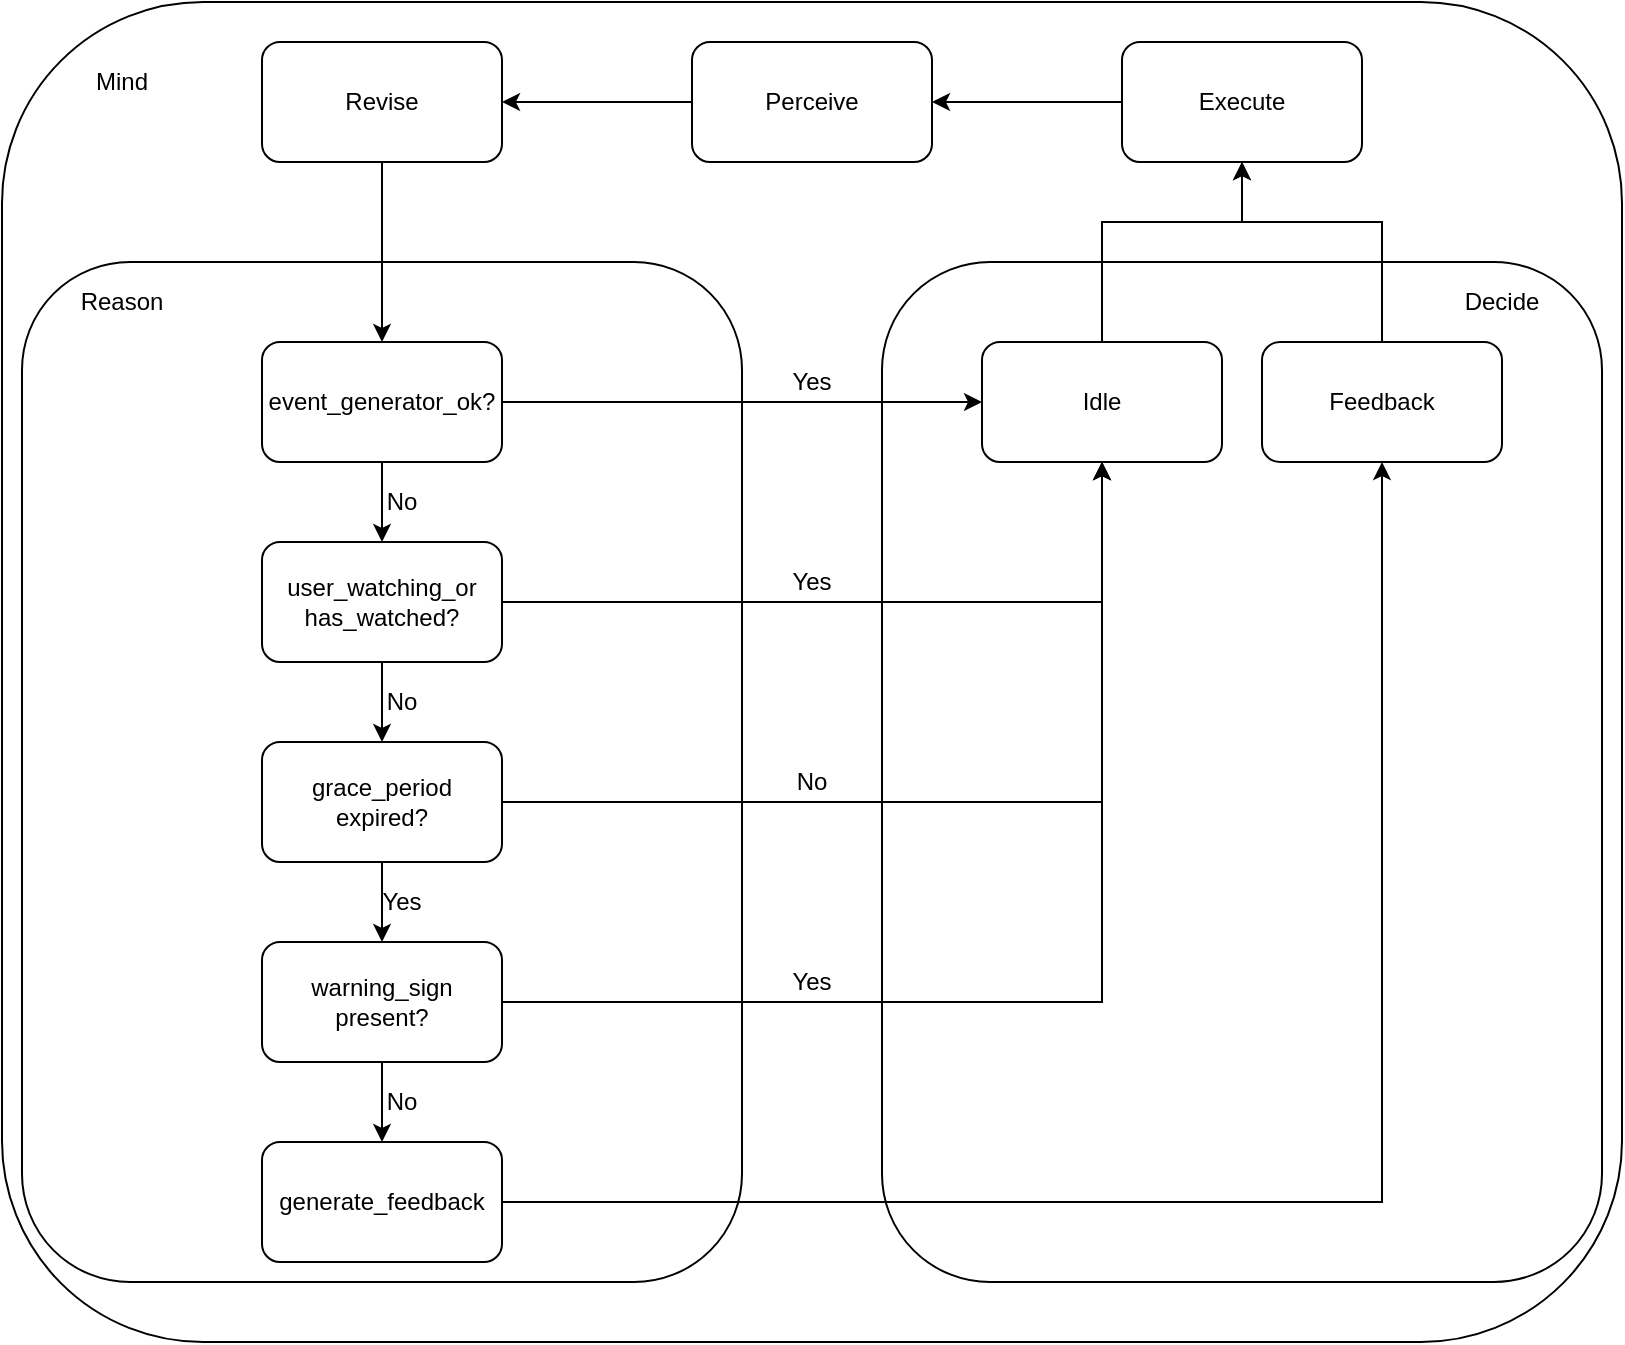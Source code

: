 <mxfile version="13.1.11" type="device"><diagram id="YQTzZabAiUu1jbDtGY-p" name="Page-1"><mxGraphModel dx="1262" dy="691" grid="1" gridSize="10" guides="1" tooltips="1" connect="1" arrows="1" fold="1" page="1" pageScale="1" pageWidth="850" pageHeight="1100" math="0" shadow="0"><root><mxCell id="0"/><mxCell id="1" parent="0"/><mxCell id="m0kbYtH5tsKLkcrZp0T1-40" value="" style="rounded=1;whiteSpace=wrap;html=1;fillColor=none;" vertex="1" parent="1"><mxGeometry x="20" y="10" width="810" height="670" as="geometry"/></mxCell><mxCell id="m0kbYtH5tsKLkcrZp0T1-1" value="" style="rounded=1;whiteSpace=wrap;html=1;fillColor=none;" vertex="1" parent="1"><mxGeometry x="30" y="140" width="360" height="510" as="geometry"/></mxCell><mxCell id="m0kbYtH5tsKLkcrZp0T1-2" value="" style="rounded=1;whiteSpace=wrap;html=1;fillColor=none;" vertex="1" parent="1"><mxGeometry x="460" y="140" width="360" height="510" as="geometry"/></mxCell><mxCell id="m0kbYtH5tsKLkcrZp0T1-14" style="edgeStyle=orthogonalEdgeStyle;rounded=0;orthogonalLoop=1;jettySize=auto;html=1;exitX=0.5;exitY=1;exitDx=0;exitDy=0;" edge="1" parent="1" source="m0kbYtH5tsKLkcrZp0T1-3" target="m0kbYtH5tsKLkcrZp0T1-4"><mxGeometry relative="1" as="geometry"/></mxCell><mxCell id="m0kbYtH5tsKLkcrZp0T1-3" value="Revise" style="rounded=1;whiteSpace=wrap;html=1;fillColor=none;" vertex="1" parent="1"><mxGeometry x="150" y="30" width="120" height="60" as="geometry"/></mxCell><mxCell id="m0kbYtH5tsKLkcrZp0T1-9" style="edgeStyle=orthogonalEdgeStyle;rounded=0;orthogonalLoop=1;jettySize=auto;html=1;exitX=1;exitY=0.5;exitDx=0;exitDy=0;entryX=0;entryY=0.5;entryDx=0;entryDy=0;" edge="1" parent="1" source="m0kbYtH5tsKLkcrZp0T1-4" target="m0kbYtH5tsKLkcrZp0T1-5"><mxGeometry relative="1" as="geometry"/></mxCell><mxCell id="m0kbYtH5tsKLkcrZp0T1-13" style="edgeStyle=orthogonalEdgeStyle;rounded=0;orthogonalLoop=1;jettySize=auto;html=1;exitX=0.5;exitY=1;exitDx=0;exitDy=0;entryX=0.5;entryY=0;entryDx=0;entryDy=0;" edge="1" parent="1" source="m0kbYtH5tsKLkcrZp0T1-4" target="m0kbYtH5tsKLkcrZp0T1-6"><mxGeometry relative="1" as="geometry"/></mxCell><mxCell id="m0kbYtH5tsKLkcrZp0T1-4" value="event_generator_ok?" style="rounded=1;whiteSpace=wrap;html=1;fillColor=none;" vertex="1" parent="1"><mxGeometry x="150" y="180" width="120" height="60" as="geometry"/></mxCell><mxCell id="m0kbYtH5tsKLkcrZp0T1-8" style="edgeStyle=orthogonalEdgeStyle;rounded=0;orthogonalLoop=1;jettySize=auto;html=1;exitX=0.5;exitY=0;exitDx=0;exitDy=0;entryX=0.5;entryY=1;entryDx=0;entryDy=0;" edge="1" parent="1" source="m0kbYtH5tsKLkcrZp0T1-5" target="m0kbYtH5tsKLkcrZp0T1-7"><mxGeometry relative="1" as="geometry"><Array as="points"><mxPoint x="570" y="120"/><mxPoint x="640" y="120"/></Array></mxGeometry></mxCell><mxCell id="m0kbYtH5tsKLkcrZp0T1-5" value="Idle" style="rounded=1;whiteSpace=wrap;html=1;fillColor=none;" vertex="1" parent="1"><mxGeometry x="510" y="180" width="120" height="60" as="geometry"/></mxCell><mxCell id="m0kbYtH5tsKLkcrZp0T1-16" style="edgeStyle=orthogonalEdgeStyle;rounded=0;orthogonalLoop=1;jettySize=auto;html=1;exitX=1;exitY=0.5;exitDx=0;exitDy=0;entryX=0.5;entryY=1;entryDx=0;entryDy=0;" edge="1" parent="1" source="m0kbYtH5tsKLkcrZp0T1-6" target="m0kbYtH5tsKLkcrZp0T1-5"><mxGeometry relative="1" as="geometry"/></mxCell><mxCell id="m0kbYtH5tsKLkcrZp0T1-23" style="edgeStyle=orthogonalEdgeStyle;rounded=0;orthogonalLoop=1;jettySize=auto;html=1;exitX=0.5;exitY=1;exitDx=0;exitDy=0;entryX=0.5;entryY=0;entryDx=0;entryDy=0;" edge="1" parent="1" source="m0kbYtH5tsKLkcrZp0T1-6" target="m0kbYtH5tsKLkcrZp0T1-12"><mxGeometry relative="1" as="geometry"/></mxCell><mxCell id="m0kbYtH5tsKLkcrZp0T1-6" value="&lt;div&gt;user_watching_or&lt;/div&gt;&lt;div&gt;has_watched?&lt;br&gt;&lt;/div&gt;" style="rounded=1;whiteSpace=wrap;html=1;fillColor=none;" vertex="1" parent="1"><mxGeometry x="150" y="280" width="120" height="60" as="geometry"/></mxCell><mxCell id="m0kbYtH5tsKLkcrZp0T1-42" style="edgeStyle=orthogonalEdgeStyle;rounded=0;orthogonalLoop=1;jettySize=auto;html=1;exitX=0;exitY=0.5;exitDx=0;exitDy=0;entryX=1;entryY=0.5;entryDx=0;entryDy=0;" edge="1" parent="1" source="m0kbYtH5tsKLkcrZp0T1-7" target="m0kbYtH5tsKLkcrZp0T1-38"><mxGeometry relative="1" as="geometry"/></mxCell><mxCell id="m0kbYtH5tsKLkcrZp0T1-7" value="Execute" style="rounded=1;whiteSpace=wrap;html=1;fillColor=none;" vertex="1" parent="1"><mxGeometry x="580" y="30" width="120" height="60" as="geometry"/></mxCell><mxCell id="m0kbYtH5tsKLkcrZp0T1-11" style="edgeStyle=orthogonalEdgeStyle;rounded=0;orthogonalLoop=1;jettySize=auto;html=1;exitX=0.5;exitY=0;exitDx=0;exitDy=0;entryX=0.5;entryY=1;entryDx=0;entryDy=0;" edge="1" parent="1" source="m0kbYtH5tsKLkcrZp0T1-10" target="m0kbYtH5tsKLkcrZp0T1-7"><mxGeometry relative="1" as="geometry"><Array as="points"><mxPoint x="710" y="120"/><mxPoint x="640" y="120"/></Array></mxGeometry></mxCell><mxCell id="m0kbYtH5tsKLkcrZp0T1-10" value="Feedback" style="rounded=1;whiteSpace=wrap;html=1;fillColor=none;" vertex="1" parent="1"><mxGeometry x="650" y="180" width="120" height="60" as="geometry"/></mxCell><mxCell id="m0kbYtH5tsKLkcrZp0T1-18" style="edgeStyle=orthogonalEdgeStyle;rounded=0;orthogonalLoop=1;jettySize=auto;html=1;exitX=1;exitY=0.5;exitDx=0;exitDy=0;entryX=0.5;entryY=1;entryDx=0;entryDy=0;" edge="1" parent="1" source="m0kbYtH5tsKLkcrZp0T1-12" target="m0kbYtH5tsKLkcrZp0T1-5"><mxGeometry relative="1" as="geometry"/></mxCell><mxCell id="m0kbYtH5tsKLkcrZp0T1-24" style="edgeStyle=orthogonalEdgeStyle;rounded=0;orthogonalLoop=1;jettySize=auto;html=1;exitX=0.5;exitY=1;exitDx=0;exitDy=0;entryX=0.5;entryY=0;entryDx=0;entryDy=0;" edge="1" parent="1" source="m0kbYtH5tsKLkcrZp0T1-12" target="m0kbYtH5tsKLkcrZp0T1-17"><mxGeometry relative="1" as="geometry"/></mxCell><mxCell id="m0kbYtH5tsKLkcrZp0T1-12" value="&lt;div&gt;grace_period&lt;/div&gt;&lt;div&gt;expired?&lt;/div&gt;" style="rounded=1;whiteSpace=wrap;html=1;fillColor=none;" vertex="1" parent="1"><mxGeometry x="150" y="380" width="120" height="60" as="geometry"/></mxCell><mxCell id="m0kbYtH5tsKLkcrZp0T1-15" value="No" style="text;html=1;strokeColor=none;fillColor=none;align=center;verticalAlign=middle;whiteSpace=wrap;rounded=0;" vertex="1" parent="1"><mxGeometry x="200" y="250" width="40" height="20" as="geometry"/></mxCell><mxCell id="m0kbYtH5tsKLkcrZp0T1-19" style="edgeStyle=orthogonalEdgeStyle;rounded=0;orthogonalLoop=1;jettySize=auto;html=1;exitX=1;exitY=0.5;exitDx=0;exitDy=0;entryX=0.5;entryY=1;entryDx=0;entryDy=0;" edge="1" parent="1" source="m0kbYtH5tsKLkcrZp0T1-17" target="m0kbYtH5tsKLkcrZp0T1-5"><mxGeometry relative="1" as="geometry"/></mxCell><mxCell id="m0kbYtH5tsKLkcrZp0T1-25" style="edgeStyle=orthogonalEdgeStyle;rounded=0;orthogonalLoop=1;jettySize=auto;html=1;exitX=0.5;exitY=1;exitDx=0;exitDy=0;entryX=0.5;entryY=0;entryDx=0;entryDy=0;" edge="1" parent="1" source="m0kbYtH5tsKLkcrZp0T1-17" target="m0kbYtH5tsKLkcrZp0T1-21"><mxGeometry relative="1" as="geometry"/></mxCell><mxCell id="m0kbYtH5tsKLkcrZp0T1-17" value="&lt;div&gt;warning_sign&lt;/div&gt;&lt;div&gt;present?&lt;/div&gt;" style="rounded=1;whiteSpace=wrap;html=1;fillColor=none;" vertex="1" parent="1"><mxGeometry x="150" y="480" width="120" height="60" as="geometry"/></mxCell><mxCell id="m0kbYtH5tsKLkcrZp0T1-22" style="edgeStyle=orthogonalEdgeStyle;rounded=0;orthogonalLoop=1;jettySize=auto;html=1;exitX=1;exitY=0.5;exitDx=0;exitDy=0;" edge="1" parent="1" source="m0kbYtH5tsKLkcrZp0T1-21" target="m0kbYtH5tsKLkcrZp0T1-10"><mxGeometry relative="1" as="geometry"/></mxCell><mxCell id="m0kbYtH5tsKLkcrZp0T1-21" value="generate_feedback" style="rounded=1;whiteSpace=wrap;html=1;fillColor=none;" vertex="1" parent="1"><mxGeometry x="150" y="580" width="120" height="60" as="geometry"/></mxCell><mxCell id="m0kbYtH5tsKLkcrZp0T1-26" value="No" style="text;html=1;strokeColor=none;fillColor=none;align=center;verticalAlign=middle;whiteSpace=wrap;rounded=0;" vertex="1" parent="1"><mxGeometry x="200" y="350" width="40" height="20" as="geometry"/></mxCell><mxCell id="m0kbYtH5tsKLkcrZp0T1-27" value="Yes" style="text;html=1;strokeColor=none;fillColor=none;align=center;verticalAlign=middle;whiteSpace=wrap;rounded=0;" vertex="1" parent="1"><mxGeometry x="200" y="450" width="40" height="20" as="geometry"/></mxCell><mxCell id="m0kbYtH5tsKLkcrZp0T1-28" value="No" style="text;html=1;strokeColor=none;fillColor=none;align=center;verticalAlign=middle;whiteSpace=wrap;rounded=0;" vertex="1" parent="1"><mxGeometry x="200" y="550" width="40" height="20" as="geometry"/></mxCell><mxCell id="m0kbYtH5tsKLkcrZp0T1-29" value="No" style="text;html=1;strokeColor=none;fillColor=none;align=center;verticalAlign=middle;whiteSpace=wrap;rounded=0;" vertex="1" parent="1"><mxGeometry x="405" y="390" width="40" height="20" as="geometry"/></mxCell><mxCell id="m0kbYtH5tsKLkcrZp0T1-31" value="Yes" style="text;html=1;strokeColor=none;fillColor=none;align=center;verticalAlign=middle;whiteSpace=wrap;rounded=0;" vertex="1" parent="1"><mxGeometry x="405" y="290" width="40" height="20" as="geometry"/></mxCell><mxCell id="m0kbYtH5tsKLkcrZp0T1-32" value="Yes" style="text;html=1;strokeColor=none;fillColor=none;align=center;verticalAlign=middle;whiteSpace=wrap;rounded=0;" vertex="1" parent="1"><mxGeometry x="405" y="190" width="40" height="20" as="geometry"/></mxCell><mxCell id="m0kbYtH5tsKLkcrZp0T1-33" value="Yes" style="text;html=1;strokeColor=none;fillColor=none;align=center;verticalAlign=middle;whiteSpace=wrap;rounded=0;" vertex="1" parent="1"><mxGeometry x="405" y="490" width="40" height="20" as="geometry"/></mxCell><mxCell id="m0kbYtH5tsKLkcrZp0T1-36" value="Reason" style="text;html=1;strokeColor=none;fillColor=none;align=center;verticalAlign=middle;whiteSpace=wrap;rounded=0;" vertex="1" parent="1"><mxGeometry x="60" y="150" width="40" height="20" as="geometry"/></mxCell><mxCell id="m0kbYtH5tsKLkcrZp0T1-37" value="Decide" style="text;html=1;strokeColor=none;fillColor=none;align=center;verticalAlign=middle;whiteSpace=wrap;rounded=0;" vertex="1" parent="1"><mxGeometry x="750" y="150" width="40" height="20" as="geometry"/></mxCell><mxCell id="m0kbYtH5tsKLkcrZp0T1-39" style="edgeStyle=orthogonalEdgeStyle;rounded=0;orthogonalLoop=1;jettySize=auto;html=1;exitX=0;exitY=0.5;exitDx=0;exitDy=0;entryX=1;entryY=0.5;entryDx=0;entryDy=0;" edge="1" parent="1" source="m0kbYtH5tsKLkcrZp0T1-38" target="m0kbYtH5tsKLkcrZp0T1-3"><mxGeometry relative="1" as="geometry"/></mxCell><mxCell id="m0kbYtH5tsKLkcrZp0T1-38" value="Perceive" style="rounded=1;whiteSpace=wrap;html=1;fillColor=none;" vertex="1" parent="1"><mxGeometry x="365" y="30" width="120" height="60" as="geometry"/></mxCell><mxCell id="m0kbYtH5tsKLkcrZp0T1-41" value="Mind" style="text;html=1;strokeColor=none;fillColor=none;align=center;verticalAlign=middle;whiteSpace=wrap;rounded=0;" vertex="1" parent="1"><mxGeometry x="60" y="40" width="40" height="20" as="geometry"/></mxCell></root></mxGraphModel></diagram></mxfile>
